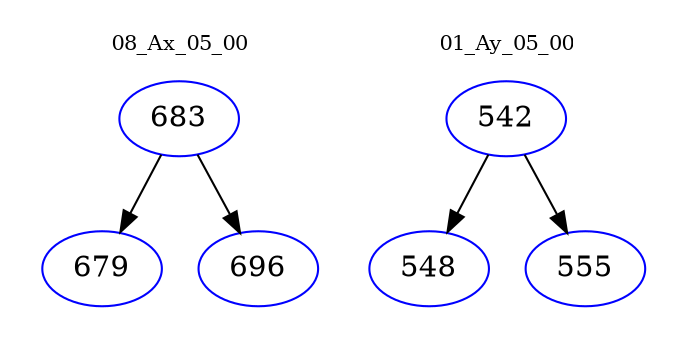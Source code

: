 digraph{
subgraph cluster_0 {
color = white
label = "08_Ax_05_00";
fontsize=10;
T0_683 [label="683", color="blue"]
T0_683 -> T0_679 [color="black"]
T0_679 [label="679", color="blue"]
T0_683 -> T0_696 [color="black"]
T0_696 [label="696", color="blue"]
}
subgraph cluster_1 {
color = white
label = "01_Ay_05_00";
fontsize=10;
T1_542 [label="542", color="blue"]
T1_542 -> T1_548 [color="black"]
T1_548 [label="548", color="blue"]
T1_542 -> T1_555 [color="black"]
T1_555 [label="555", color="blue"]
}
}
